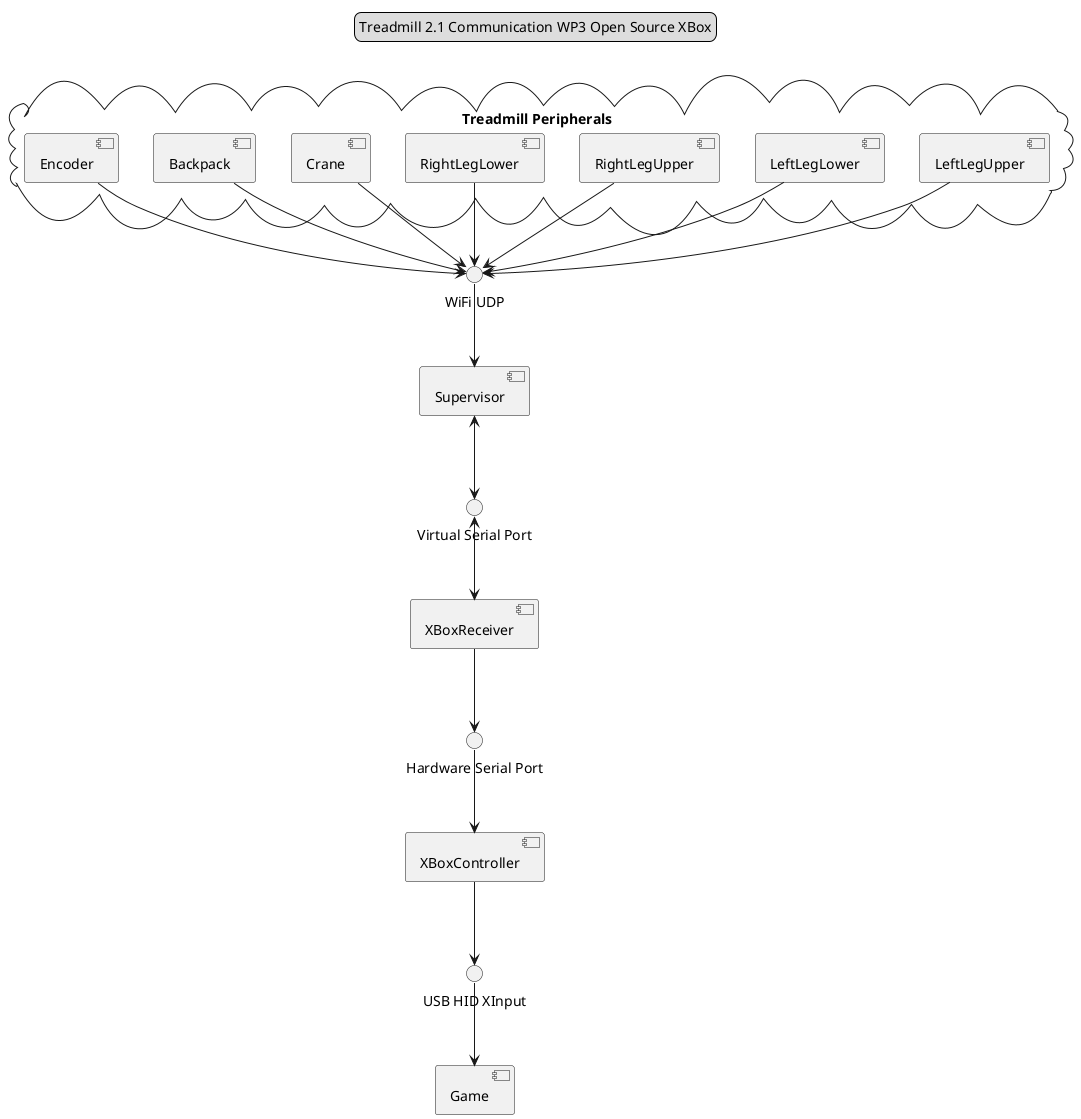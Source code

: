 @startuml

legend top center
Treadmill 2.1 Communication WP3 Open Source XBox
end legend

cloud "Treadmill Peripherals" as TREADMILL {
[LeftLegUpper] as LLU
[LeftLegLower] as LLL
[RightLegUpper] as RLU
[RightLegLower] as RLL
[Crane] as CRANE
[Backpack] as BACKPACK
[Encoder] as ENCODER
}
() "WiFi UDP" as WIFI
() "Virtual Serial Port" as VIRTUAL_SERIAL
() "Hardware Serial Port" as HARDWARE_SERIAL
() "USB HID XInput" as HID
[Supervisor] as SUPERVISOR
[XBoxReceiver] as RECEIVER
[XBoxController] as CONTROLLER
[Game] as GAME

LLU --> WIFI
LLL --> WIFI
RLU --> WIFI
RLL --> WIFI
BACKPACK --> WIFI
ENCODER --> WIFI
CRANE --> WIFI
WIFI --> SUPERVISOR
SUPERVISOR <--> VIRTUAL_SERIAL
VIRTUAL_SERIAL <--> RECEIVER
RECEIVER --> HARDWARE_SERIAL
HARDWARE_SERIAL --> CONTROLLER
CONTROLLER --> HID
HID --> GAME

@enduml
